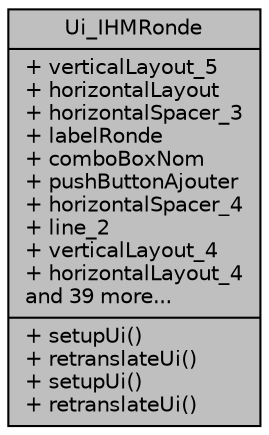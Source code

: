 digraph "Ui_IHMRonde"
{
 // LATEX_PDF_SIZE
  edge [fontname="Helvetica",fontsize="10",labelfontname="Helvetica",labelfontsize="10"];
  node [fontname="Helvetica",fontsize="10",shape=record];
  Node1 [label="{Ui_IHMRonde\n|+ verticalLayout_5\l+ horizontalLayout\l+ horizontalSpacer_3\l+ labelRonde\l+ comboBoxNom\l+ pushButtonAjouter\l+ horizontalSpacer_4\l+ line_2\l+ verticalLayout_4\l+ horizontalLayout_4\land 39 more...\l|+ setupUi()\l+ retranslateUi()\l+ setupUi()\l+ retranslateUi()\l}",height=0.2,width=0.4,color="black", fillcolor="grey75", style="filled", fontcolor="black",tooltip=" "];
}
